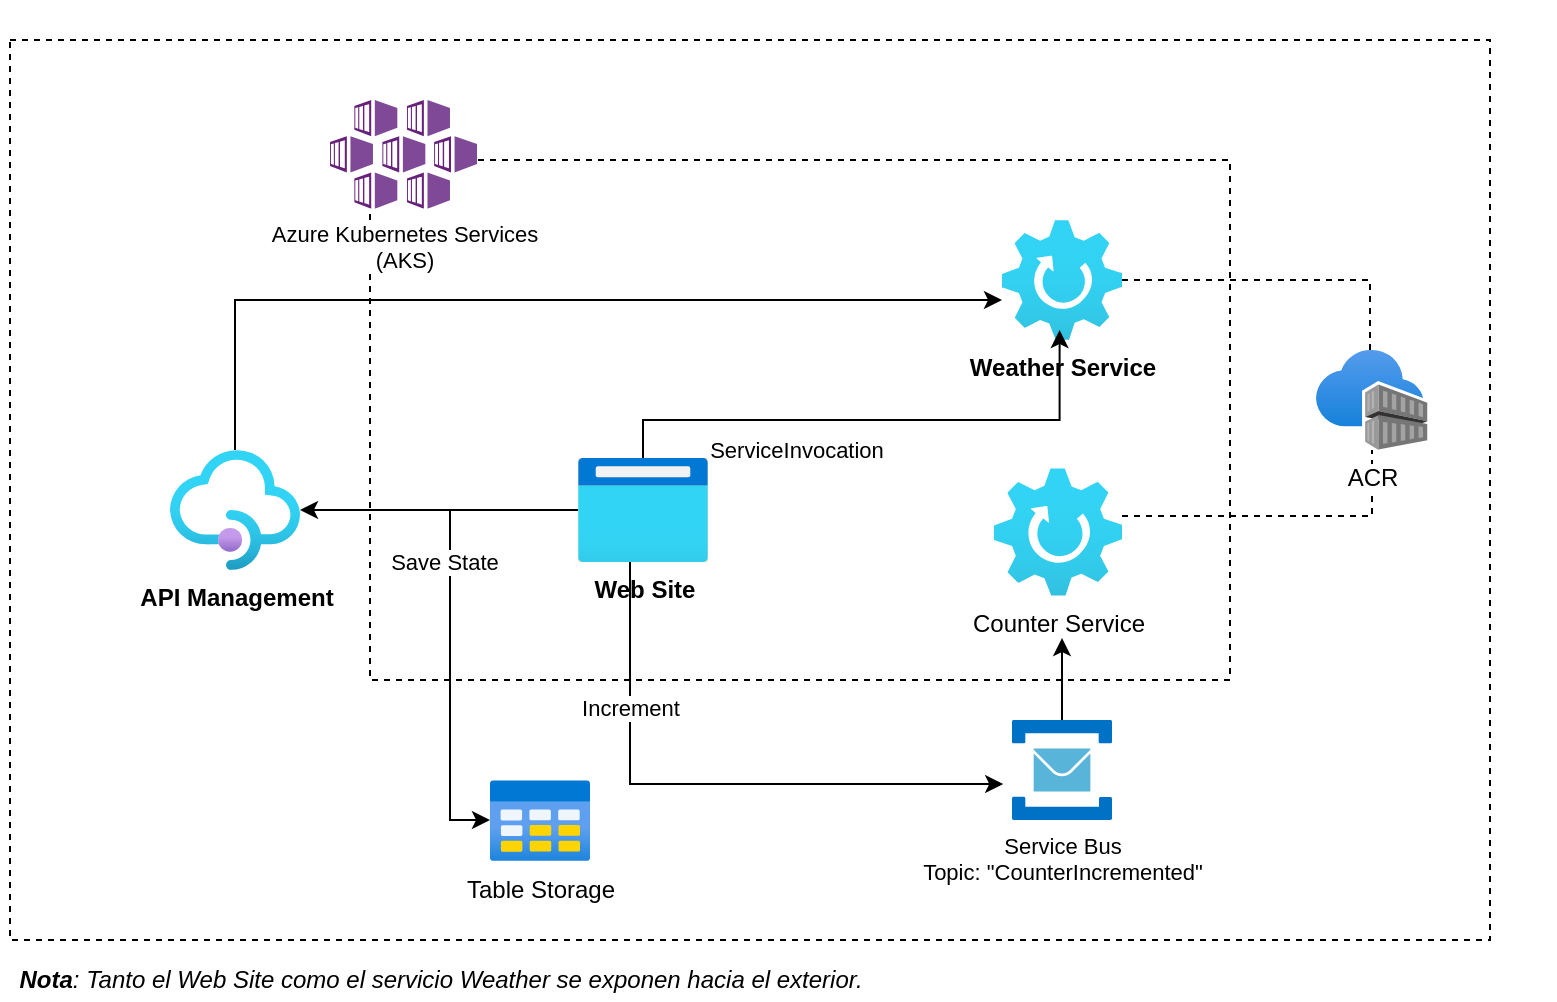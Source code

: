 <mxfile version="14.6.13" type="device"><diagram id="rDwbw0zMJk5-hI811-Na" name="Page-2"><mxGraphModel dx="1088" dy="880" grid="1" gridSize="10" guides="1" tooltips="1" connect="1" arrows="1" fold="1" page="1" pageScale="1" pageWidth="1100" pageHeight="850" math="0" shadow="0"><root><mxCell id="T-r-8IuH3oCBDAHm1rbj-0"/><mxCell id="T-r-8IuH3oCBDAHm1rbj-1" parent="T-r-8IuH3oCBDAHm1rbj-0"/><mxCell id="N2tkrXjFhGFqr6w5G7Cd-9" value="" style="whiteSpace=wrap;html=1;dashed=1;fillColor=none;" parent="T-r-8IuH3oCBDAHm1rbj-1" vertex="1"><mxGeometry x="160" y="100" width="740" height="450" as="geometry"/></mxCell><mxCell id="nZCaSMcmPuH7Y_VEwpXe-7" value="" style="whiteSpace=wrap;html=1;dashed=1;fillColor=none;" parent="T-r-8IuH3oCBDAHm1rbj-1" vertex="1"><mxGeometry x="340" y="160" width="430" height="260" as="geometry"/></mxCell><mxCell id="N2tkrXjFhGFqr6w5G7Cd-23" style="edgeStyle=orthogonalEdgeStyle;rounded=0;orthogonalLoop=1;jettySize=auto;html=1;startArrow=none;startFill=0;endArrow=classic;endFill=1;" parent="T-r-8IuH3oCBDAHm1rbj-1" source="nZCaSMcmPuH7Y_VEwpXe-4" target="N2tkrXjFhGFqr6w5G7Cd-2" edge="1"><mxGeometry relative="1" as="geometry"><mxPoint x="462" y="330" as="sourcePoint"/><Array as="points"><mxPoint x="380" y="335"/><mxPoint x="380" y="490"/></Array></mxGeometry></mxCell><mxCell id="N2tkrXjFhGFqr6w5G7Cd-24" value="Save State" style="edgeLabel;html=1;align=center;verticalAlign=middle;resizable=0;points=[];" parent="N2tkrXjFhGFqr6w5G7Cd-23" vertex="1" connectable="0"><mxGeometry x="-0.252" y="-3" relative="1" as="geometry"><mxPoint as="offset"/></mxGeometry></mxCell><mxCell id="lRQnV_u8AWWVMZG15DmY-1" style="edgeStyle=orthogonalEdgeStyle;rounded=0;orthogonalLoop=1;jettySize=auto;html=1;" edge="1" parent="T-r-8IuH3oCBDAHm1rbj-1" source="nZCaSMcmPuH7Y_VEwpXe-4" target="0O_fqqi3EuphS-6Umw1k-5"><mxGeometry relative="1" as="geometry"/></mxCell><mxCell id="nZCaSMcmPuH7Y_VEwpXe-4" value="Web Site" style="aspect=fixed;html=1;points=[];align=center;image;fontSize=12;image=img/lib/azure2/general/Browser.svg;imageBackground=#FFE6CC;labelBackgroundColor=none;fontStyle=1" parent="T-r-8IuH3oCBDAHm1rbj-1" vertex="1"><mxGeometry x="444" y="309" width="65" height="52" as="geometry"/></mxCell><mxCell id="N2tkrXjFhGFqr6w5G7Cd-21" style="edgeStyle=orthogonalEdgeStyle;rounded=0;orthogonalLoop=1;jettySize=auto;html=1;dashed=1;startArrow=none;startFill=0;endArrow=none;endFill=0;" parent="T-r-8IuH3oCBDAHm1rbj-1" source="nZCaSMcmPuH7Y_VEwpXe-5" target="nZCaSMcmPuH7Y_VEwpXe-1" edge="1"><mxGeometry relative="1" as="geometry"><Array as="points"><mxPoint x="840" y="220"/></Array></mxGeometry></mxCell><mxCell id="nZCaSMcmPuH7Y_VEwpXe-5" value="Weather Service" style="aspect=fixed;html=1;points=[];align=center;image;fontSize=12;image=img/lib/azure2/general/Gear.svg;labelBackgroundColor=none;fontStyle=1" parent="T-r-8IuH3oCBDAHm1rbj-1" vertex="1"><mxGeometry x="656" y="190" width="60" height="60" as="geometry"/></mxCell><mxCell id="N2tkrXjFhGFqr6w5G7Cd-22" style="edgeStyle=orthogonalEdgeStyle;rounded=0;orthogonalLoop=1;jettySize=auto;html=1;dashed=1;endArrow=none;endFill=0;" parent="T-r-8IuH3oCBDAHm1rbj-1" source="nZCaSMcmPuH7Y_VEwpXe-6" target="nZCaSMcmPuH7Y_VEwpXe-1" edge="1"><mxGeometry relative="1" as="geometry"><Array as="points"><mxPoint x="841" y="338"/></Array></mxGeometry></mxCell><mxCell id="nZCaSMcmPuH7Y_VEwpXe-6" value="Counter Service" style="aspect=fixed;html=1;points=[];align=center;image;fontSize=12;image=img/lib/azure2/general/Gear.svg;labelBackgroundColor=none;fontStyle=0" parent="T-r-8IuH3oCBDAHm1rbj-1" vertex="1"><mxGeometry x="652" y="314" width="64" height="64" as="geometry"/></mxCell><mxCell id="N2tkrXjFhGFqr6w5G7Cd-20" style="edgeStyle=orthogonalEdgeStyle;rounded=0;orthogonalLoop=1;jettySize=auto;html=1;entryX=0.5;entryY=1;entryDx=0;entryDy=0;" parent="T-r-8IuH3oCBDAHm1rbj-1" source="N2tkrXjFhGFqr6w5G7Cd-0" edge="1"><mxGeometry relative="1" as="geometry"><mxPoint x="686" y="399" as="targetPoint"/></mxGeometry></mxCell><mxCell id="N2tkrXjFhGFqr6w5G7Cd-0" value="Service Bus&lt;br style=&quot;font-size: 11px;&quot;&gt;Topic: &quot;CounterIncremented&quot;" style="aspect=fixed;html=1;points=[];align=center;image;fontSize=11;image=img/lib/mscae/Service_Bus.svg;fontStyle=0" parent="T-r-8IuH3oCBDAHm1rbj-1" vertex="1"><mxGeometry x="661" y="440" width="50" height="50" as="geometry"/></mxCell><mxCell id="N2tkrXjFhGFqr6w5G7Cd-2" value="Table Storage" style="aspect=fixed;html=1;points=[];align=center;image;fontSize=12;image=img/lib/azure2/general/Table.svg;fontStyle=0" parent="T-r-8IuH3oCBDAHm1rbj-1" vertex="1"><mxGeometry x="400" y="470.0" width="50" height="40.63" as="geometry"/></mxCell><mxCell id="N2tkrXjFhGFqr6w5G7Cd-10" value="" style="shape=image;verticalLabelPosition=bottom;labelBackgroundColor=#ffffff;verticalAlign=top;aspect=fixed;imageAspect=0;image=http://blog.devops4me.com/content/images/2020/08/azure_icon.png;" parent="T-r-8IuH3oCBDAHm1rbj-1" vertex="1"><mxGeometry x="820" y="80" width="112.3" height="70" as="geometry"/></mxCell><mxCell id="N2tkrXjFhGFqr6w5G7Cd-12" value="ServiceInvocation" style="edgeStyle=orthogonalEdgeStyle;rounded=0;orthogonalLoop=1;jettySize=auto;html=1;entryX=0.48;entryY=0.917;entryDx=0;entryDy=0;entryPerimeter=0;" parent="T-r-8IuH3oCBDAHm1rbj-1" source="nZCaSMcmPuH7Y_VEwpXe-4" target="nZCaSMcmPuH7Y_VEwpXe-5" edge="1"><mxGeometry x="-0.301" y="-15" relative="1" as="geometry"><mxPoint x="537" y="280" as="sourcePoint"/><mxPoint x="636" y="230" as="targetPoint"/><mxPoint as="offset"/><Array as="points"><mxPoint x="685" y="290"/></Array></mxGeometry></mxCell><mxCell id="N2tkrXjFhGFqr6w5G7Cd-16" value="Increment" style="edgeStyle=orthogonalEdgeStyle;rounded=0;orthogonalLoop=1;jettySize=auto;html=1;entryX=-0.088;entryY=0.64;entryDx=0;entryDy=0;entryPerimeter=0;startArrow=none;" parent="T-r-8IuH3oCBDAHm1rbj-1" source="nZCaSMcmPuH7Y_VEwpXe-4" target="N2tkrXjFhGFqr6w5G7Cd-0" edge="1"><mxGeometry x="-0.511" relative="1" as="geometry"><Array as="points"><mxPoint x="470" y="472"/></Array><mxPoint as="offset"/><mxPoint x="480" y="290" as="sourcePoint"/></mxGeometry></mxCell><mxCell id="0O_fqqi3EuphS-6Umw1k-9" style="edgeStyle=orthogonalEdgeStyle;rounded=0;orthogonalLoop=1;jettySize=auto;html=1;" parent="T-r-8IuH3oCBDAHm1rbj-1" source="0O_fqqi3EuphS-6Umw1k-5" target="nZCaSMcmPuH7Y_VEwpXe-5" edge="1"><mxGeometry relative="1" as="geometry"><Array as="points"><mxPoint x="273" y="230"/></Array></mxGeometry></mxCell><mxCell id="0O_fqqi3EuphS-6Umw1k-10" value="&lt;b&gt;Nota&lt;/b&gt;: Tanto el Web Site como el servicio Weather se exponen hacia el exterior." style="text;html=1;resizable=0;autosize=1;align=center;verticalAlign=middle;points=[];fillColor=none;strokeColor=none;rounded=0;labelBackgroundColor=none;fontStyle=2" parent="T-r-8IuH3oCBDAHm1rbj-1" vertex="1"><mxGeometry x="155" y="560" width="440" height="20" as="geometry"/></mxCell><mxCell id="0O_fqqi3EuphS-6Umw1k-3" value="Azure Kubernetes Services&lt;br style=&quot;font-size: 11px;&quot;&gt;(AKS)" style="aspect=fixed;html=1;points=[];align=center;image;fontSize=11;image=img/lib/mscae/Kubernetes_Services.svg;labelBackgroundColor=#FFFFFF;imageBackground=#ffffff;fontStyle=0" parent="T-r-8IuH3oCBDAHm1rbj-1" vertex="1"><mxGeometry x="320" y="130" width="73.54" height="54.42" as="geometry"/></mxCell><mxCell id="nZCaSMcmPuH7Y_VEwpXe-1" value="ACR" style="aspect=fixed;html=1;points=[];align=center;image;fontSize=12;image=img/lib/azure2/containers/Container_Registries.svg;fontStyle=0;imageBackground=#ffffff;labelBackgroundColor=#ffffff;" parent="T-r-8IuH3oCBDAHm1rbj-1" vertex="1"><mxGeometry x="813" y="255" width="55.74" height="50" as="geometry"/></mxCell><mxCell id="0O_fqqi3EuphS-6Umw1k-5" value="API Management" style="aspect=fixed;html=1;points=[];align=center;image;fontSize=12;image=img/lib/azure2/app_services/API_Management_Services.svg;labelBackgroundColor=none;fontStyle=1" parent="T-r-8IuH3oCBDAHm1rbj-1" vertex="1"><mxGeometry x="240" y="305" width="65" height="60" as="geometry"/></mxCell></root></mxGraphModel></diagram></mxfile>